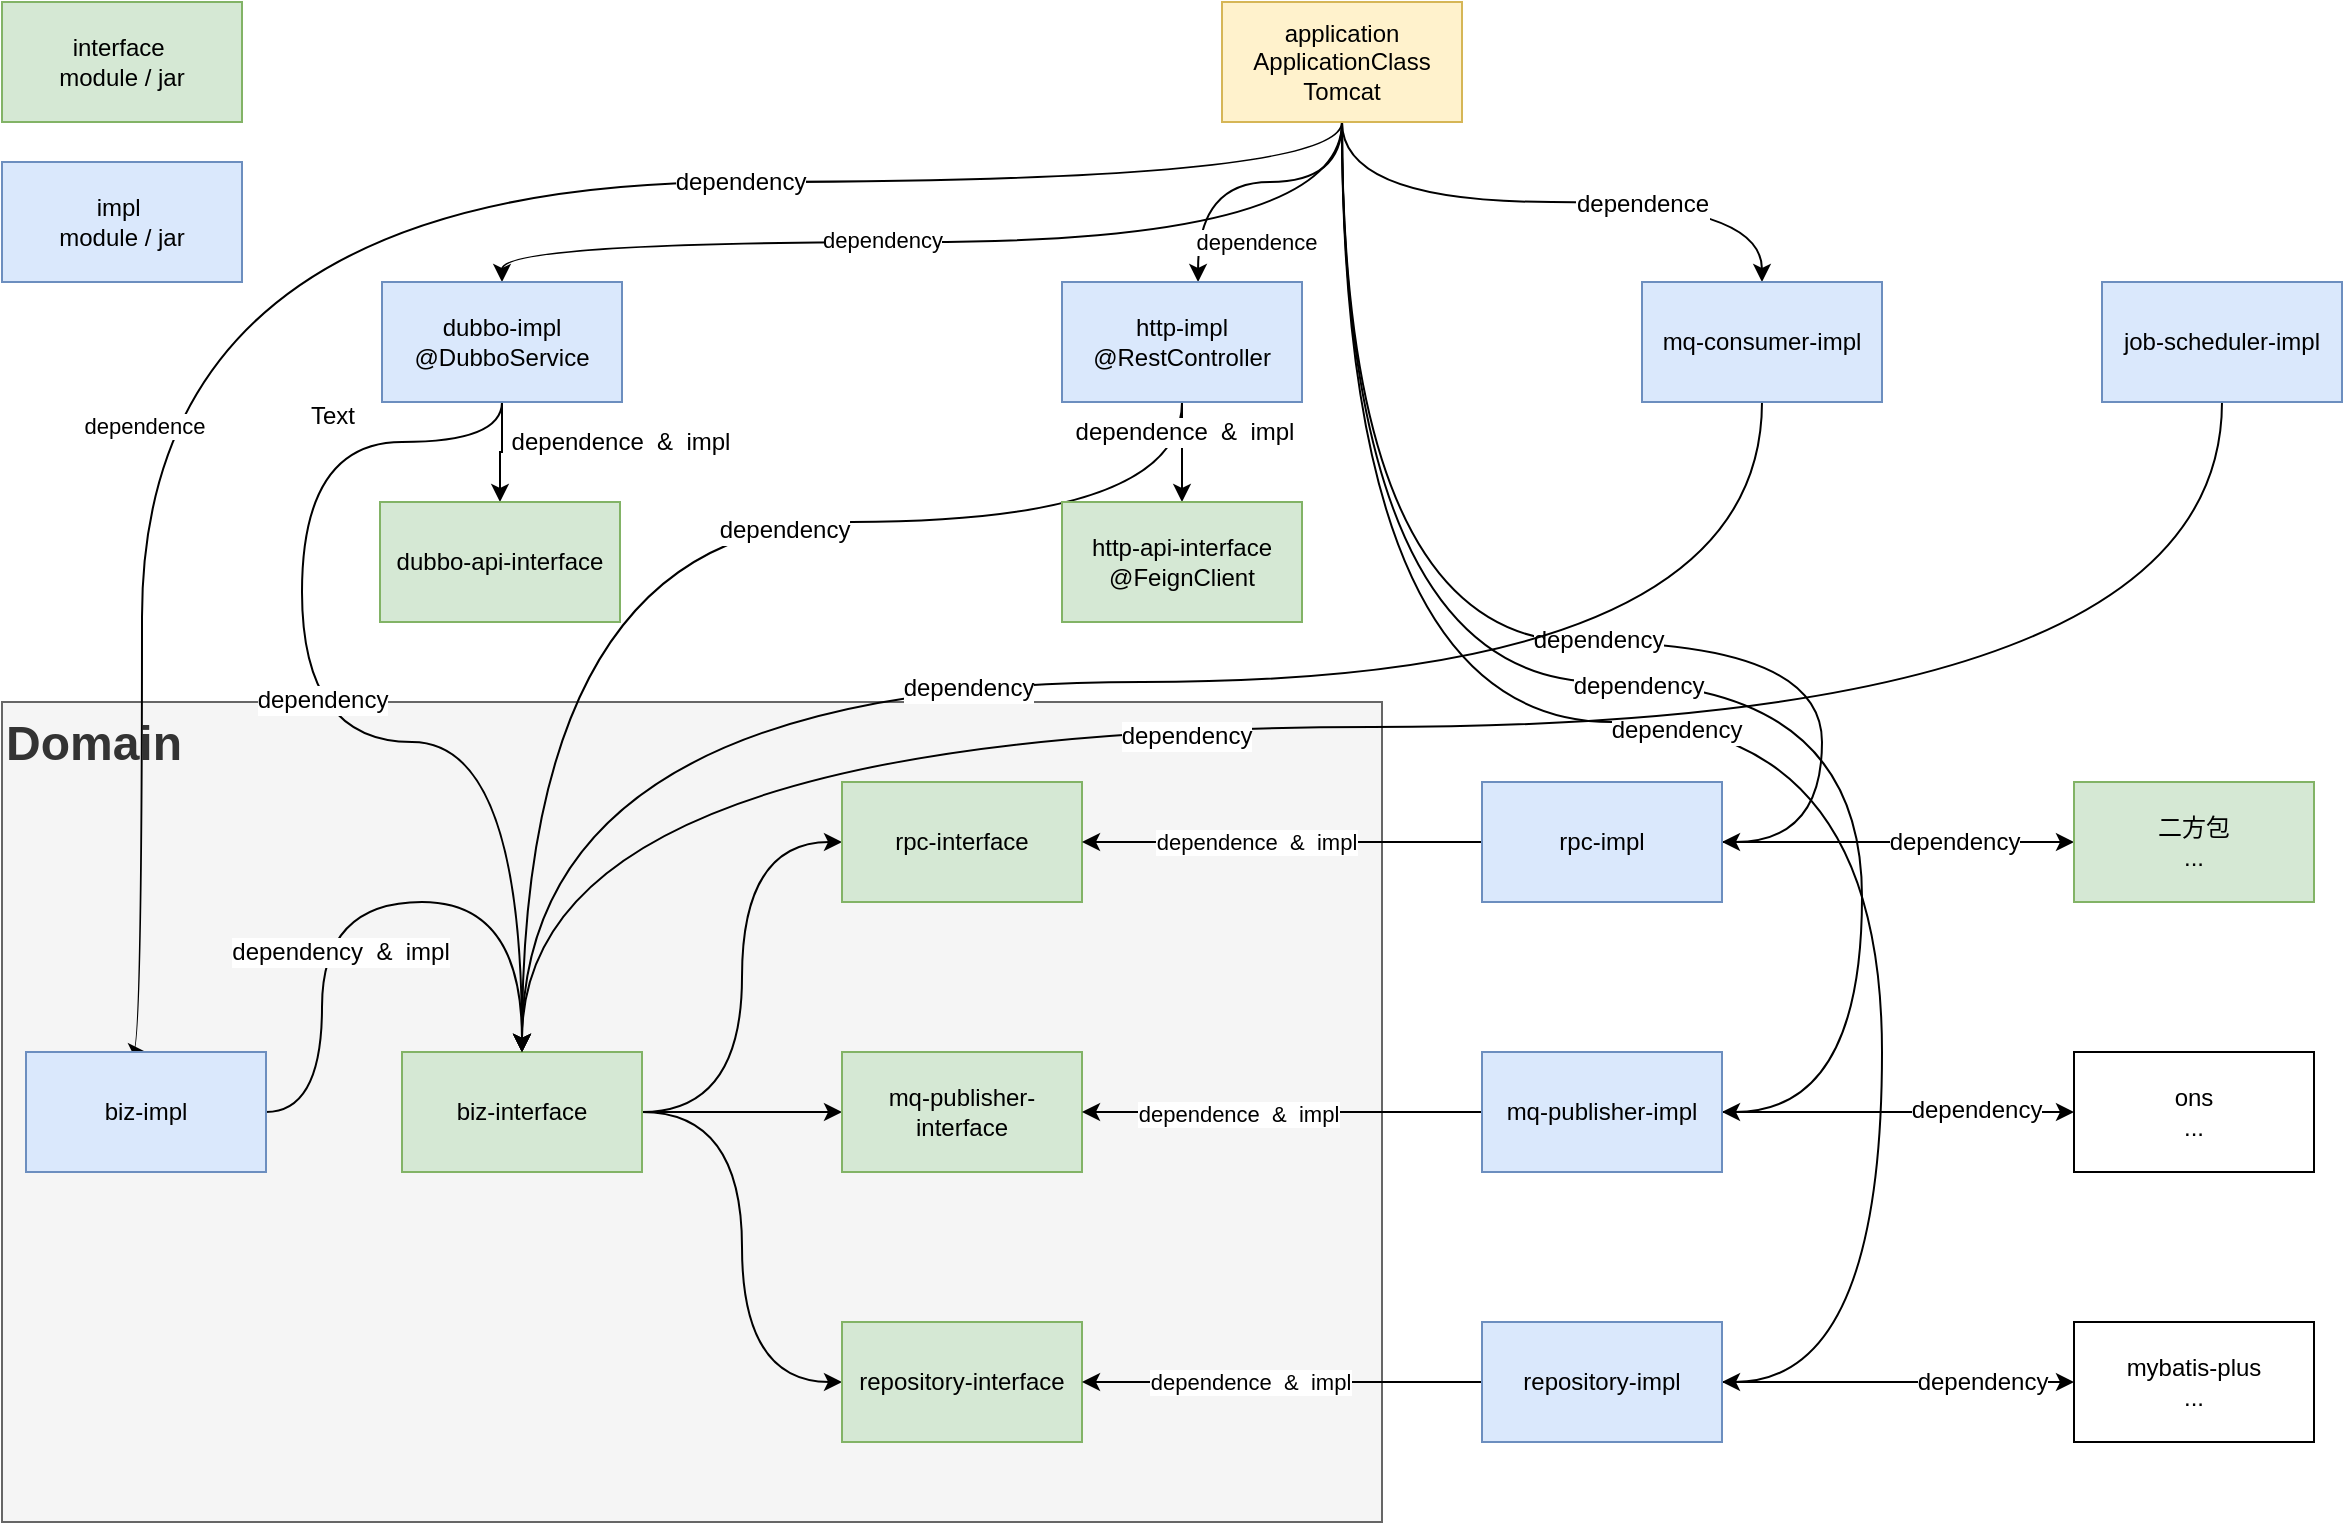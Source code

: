 <mxfile version="20.3.0" type="github">
  <diagram id="y8nd4SXiOJbdPAyT8sHm" name="第 1 页">
    <mxGraphModel dx="1180" dy="758" grid="1" gridSize="10" guides="1" tooltips="1" connect="1" arrows="1" fold="1" page="1" pageScale="1" pageWidth="827" pageHeight="1169" math="0" shadow="0">
      <root>
        <mxCell id="0" />
        <mxCell id="1" parent="0" />
        <mxCell id="68mi13O_anb0eEHPfkuq-36" value="Domain" style="rounded=0;whiteSpace=wrap;html=1;fillColor=#f5f5f5;fontColor=#333333;strokeColor=#666666;verticalAlign=top;align=left;fontStyle=1;fontSize=24;" vertex="1" parent="1">
          <mxGeometry x="200" y="490" width="690" height="410" as="geometry" />
        </mxCell>
        <mxCell id="68mi13O_anb0eEHPfkuq-4" style="edgeStyle=orthogonalEdgeStyle;rounded=0;orthogonalLoop=1;jettySize=auto;html=1;entryX=0.5;entryY=0;entryDx=0;entryDy=0;exitX=0.5;exitY=1;exitDx=0;exitDy=0;curved=1;" edge="1" parent="1" source="68mi13O_anb0eEHPfkuq-1" target="68mi13O_anb0eEHPfkuq-2">
          <mxGeometry relative="1" as="geometry">
            <Array as="points">
              <mxPoint x="870" y="260" />
              <mxPoint x="450" y="260" />
            </Array>
          </mxGeometry>
        </mxCell>
        <mxCell id="68mi13O_anb0eEHPfkuq-6" value="dependency" style="edgeLabel;html=1;align=center;verticalAlign=middle;resizable=0;points=[];" vertex="1" connectable="0" parent="68mi13O_anb0eEHPfkuq-4">
          <mxGeometry x="0.255" y="1" relative="1" as="geometry">
            <mxPoint x="24" y="-2" as="offset" />
          </mxGeometry>
        </mxCell>
        <mxCell id="68mi13O_anb0eEHPfkuq-5" style="rounded=0;orthogonalLoop=1;jettySize=auto;html=1;entryX=0.567;entryY=0;entryDx=0;entryDy=0;entryPerimeter=0;exitX=0.5;exitY=1;exitDx=0;exitDy=0;edgeStyle=orthogonalEdgeStyle;curved=1;" edge="1" parent="1" source="68mi13O_anb0eEHPfkuq-1" target="68mi13O_anb0eEHPfkuq-3">
          <mxGeometry relative="1" as="geometry">
            <Array as="points">
              <mxPoint x="870" y="230" />
              <mxPoint x="798" y="230" />
            </Array>
          </mxGeometry>
        </mxCell>
        <mxCell id="68mi13O_anb0eEHPfkuq-7" value="dependence" style="edgeLabel;html=1;align=center;verticalAlign=middle;resizable=0;points=[];" vertex="1" connectable="0" parent="68mi13O_anb0eEHPfkuq-5">
          <mxGeometry x="-0.157" y="-2" relative="1" as="geometry">
            <mxPoint x="-9" y="32" as="offset" />
          </mxGeometry>
        </mxCell>
        <mxCell id="68mi13O_anb0eEHPfkuq-10" style="rounded=0;orthogonalLoop=1;jettySize=auto;html=1;exitX=0.5;exitY=1;exitDx=0;exitDy=0;edgeStyle=orthogonalEdgeStyle;curved=1;entryX=0.5;entryY=0;entryDx=0;entryDy=0;" edge="1" parent="1" source="68mi13O_anb0eEHPfkuq-1" target="68mi13O_anb0eEHPfkuq-9">
          <mxGeometry relative="1" as="geometry">
            <Array as="points">
              <mxPoint x="870" y="230" />
              <mxPoint x="270" y="230" />
              <mxPoint x="270" y="665" />
            </Array>
          </mxGeometry>
        </mxCell>
        <mxCell id="68mi13O_anb0eEHPfkuq-11" value="dependence" style="edgeLabel;html=1;align=center;verticalAlign=middle;resizable=0;points=[];" vertex="1" connectable="0" parent="68mi13O_anb0eEHPfkuq-10">
          <mxGeometry x="0.41" y="1" relative="1" as="geometry">
            <mxPoint as="offset" />
          </mxGeometry>
        </mxCell>
        <mxCell id="68mi13O_anb0eEHPfkuq-66" value="dependency" style="edgeLabel;html=1;align=center;verticalAlign=middle;resizable=0;points=[];fontSize=12;" vertex="1" connectable="0" parent="68mi13O_anb0eEHPfkuq-10">
          <mxGeometry x="-0.379" relative="1" as="geometry">
            <mxPoint as="offset" />
          </mxGeometry>
        </mxCell>
        <mxCell id="68mi13O_anb0eEHPfkuq-42" style="rounded=0;orthogonalLoop=1;jettySize=auto;html=1;fontSize=12;exitX=0.5;exitY=1;exitDx=0;exitDy=0;entryX=0.5;entryY=0;entryDx=0;entryDy=0;edgeStyle=orthogonalEdgeStyle;curved=1;" edge="1" parent="1" source="68mi13O_anb0eEHPfkuq-1" target="68mi13O_anb0eEHPfkuq-41">
          <mxGeometry relative="1" as="geometry">
            <mxPoint x="1130" y="230" as="targetPoint" />
          </mxGeometry>
        </mxCell>
        <mxCell id="68mi13O_anb0eEHPfkuq-43" value="dependence" style="edgeLabel;html=1;align=center;verticalAlign=middle;resizable=0;points=[];fontSize=12;" vertex="1" connectable="0" parent="68mi13O_anb0eEHPfkuq-42">
          <mxGeometry x="0.311" y="-1" relative="1" as="geometry">
            <mxPoint as="offset" />
          </mxGeometry>
        </mxCell>
        <mxCell id="68mi13O_anb0eEHPfkuq-44" style="edgeStyle=orthogonalEdgeStyle;curved=1;rounded=0;orthogonalLoop=1;jettySize=auto;html=1;entryX=1;entryY=0.5;entryDx=0;entryDy=0;fontSize=12;exitX=0.5;exitY=1;exitDx=0;exitDy=0;" edge="1" parent="1" source="68mi13O_anb0eEHPfkuq-1" target="68mi13O_anb0eEHPfkuq-27">
          <mxGeometry relative="1" as="geometry">
            <Array as="points">
              <mxPoint x="870" y="460" />
              <mxPoint x="1110" y="460" />
              <mxPoint x="1110" y="560" />
            </Array>
          </mxGeometry>
        </mxCell>
        <mxCell id="68mi13O_anb0eEHPfkuq-47" value="dependency" style="edgeLabel;html=1;align=center;verticalAlign=middle;resizable=0;points=[];fontSize=12;" vertex="1" connectable="0" parent="68mi13O_anb0eEHPfkuq-44">
          <mxGeometry x="0.192" y="1" relative="1" as="geometry">
            <mxPoint as="offset" />
          </mxGeometry>
        </mxCell>
        <mxCell id="68mi13O_anb0eEHPfkuq-45" style="edgeStyle=orthogonalEdgeStyle;curved=1;rounded=0;orthogonalLoop=1;jettySize=auto;html=1;entryX=1;entryY=0.5;entryDx=0;entryDy=0;fontSize=12;exitX=0.5;exitY=1;exitDx=0;exitDy=0;" edge="1" parent="1" source="68mi13O_anb0eEHPfkuq-1" target="68mi13O_anb0eEHPfkuq-28">
          <mxGeometry relative="1" as="geometry">
            <Array as="points">
              <mxPoint x="870" y="480" />
              <mxPoint x="1130" y="480" />
              <mxPoint x="1130" y="695" />
            </Array>
          </mxGeometry>
        </mxCell>
        <mxCell id="68mi13O_anb0eEHPfkuq-48" value="dependency" style="edgeLabel;html=1;align=center;verticalAlign=middle;resizable=0;points=[];fontSize=12;" vertex="1" connectable="0" parent="68mi13O_anb0eEHPfkuq-45">
          <mxGeometry x="0.038" y="-2" relative="1" as="geometry">
            <mxPoint as="offset" />
          </mxGeometry>
        </mxCell>
        <mxCell id="68mi13O_anb0eEHPfkuq-46" style="edgeStyle=orthogonalEdgeStyle;curved=1;rounded=0;orthogonalLoop=1;jettySize=auto;html=1;entryX=1;entryY=0.5;entryDx=0;entryDy=0;fontSize=12;exitX=0.5;exitY=1;exitDx=0;exitDy=0;" edge="1" parent="1" source="68mi13O_anb0eEHPfkuq-1" target="68mi13O_anb0eEHPfkuq-29">
          <mxGeometry relative="1" as="geometry">
            <Array as="points">
              <mxPoint x="870" y="500" />
              <mxPoint x="1140" y="500" />
              <mxPoint x="1140" y="830" />
            </Array>
          </mxGeometry>
        </mxCell>
        <mxCell id="68mi13O_anb0eEHPfkuq-49" value="dependency" style="edgeLabel;html=1;align=center;verticalAlign=middle;resizable=0;points=[];fontSize=12;" vertex="1" connectable="0" parent="68mi13O_anb0eEHPfkuq-46">
          <mxGeometry x="-0.048" y="-4" relative="1" as="geometry">
            <mxPoint as="offset" />
          </mxGeometry>
        </mxCell>
        <mxCell id="68mi13O_anb0eEHPfkuq-1" value="application&lt;br&gt;ApplicationClass&lt;br&gt;Tomcat" style="rounded=0;whiteSpace=wrap;html=1;fillColor=#fff2cc;strokeColor=#d6b656;" vertex="1" parent="1">
          <mxGeometry x="810" y="140" width="120" height="60" as="geometry" />
        </mxCell>
        <mxCell id="68mi13O_anb0eEHPfkuq-12" style="edgeStyle=orthogonalEdgeStyle;rounded=0;orthogonalLoop=1;jettySize=auto;html=1;entryX=0.5;entryY=0;entryDx=0;entryDy=0;curved=1;exitX=0.5;exitY=1;exitDx=0;exitDy=0;" edge="1" parent="1" source="68mi13O_anb0eEHPfkuq-2" target="68mi13O_anb0eEHPfkuq-8">
          <mxGeometry relative="1" as="geometry">
            <Array as="points">
              <mxPoint x="450" y="360" />
              <mxPoint x="350" y="360" />
              <mxPoint x="350" y="510" />
              <mxPoint x="460" y="510" />
            </Array>
          </mxGeometry>
        </mxCell>
        <mxCell id="68mi13O_anb0eEHPfkuq-14" value="dependence" style="edgeLabel;html=1;align=center;verticalAlign=middle;resizable=0;points=[];" vertex="1" connectable="0" parent="68mi13O_anb0eEHPfkuq-12">
          <mxGeometry x="-0.331" y="1" relative="1" as="geometry">
            <mxPoint x="119" y="-12" as="offset" />
          </mxGeometry>
        </mxCell>
        <mxCell id="68mi13O_anb0eEHPfkuq-68" value="Text" style="edgeLabel;html=1;align=center;verticalAlign=middle;resizable=0;points=[];fontSize=12;" vertex="1" connectable="0" parent="68mi13O_anb0eEHPfkuq-12">
          <mxGeometry x="-0.606" y="-13" relative="1" as="geometry">
            <mxPoint as="offset" />
          </mxGeometry>
        </mxCell>
        <mxCell id="68mi13O_anb0eEHPfkuq-69" value="dependency" style="edgeLabel;html=1;align=center;verticalAlign=middle;resizable=0;points=[];fontSize=12;" vertex="1" connectable="0" parent="68mi13O_anb0eEHPfkuq-12">
          <mxGeometry x="-0.07" y="10" relative="1" as="geometry">
            <mxPoint as="offset" />
          </mxGeometry>
        </mxCell>
        <mxCell id="68mi13O_anb0eEHPfkuq-37" style="edgeStyle=orthogonalEdgeStyle;rounded=0;orthogonalLoop=1;jettySize=auto;html=1;entryX=0.5;entryY=0;entryDx=0;entryDy=0;fontSize=24;" edge="1" parent="1" source="68mi13O_anb0eEHPfkuq-2" target="68mi13O_anb0eEHPfkuq-16">
          <mxGeometry relative="1" as="geometry" />
        </mxCell>
        <mxCell id="68mi13O_anb0eEHPfkuq-38" value="dependence&amp;nbsp; &amp;amp;&amp;nbsp; impl" style="edgeLabel;html=1;align=center;verticalAlign=middle;resizable=0;points=[];fontSize=12;" vertex="1" connectable="0" parent="68mi13O_anb0eEHPfkuq-37">
          <mxGeometry x="-0.501" y="-1" relative="1" as="geometry">
            <mxPoint x="60" y="7" as="offset" />
          </mxGeometry>
        </mxCell>
        <mxCell id="68mi13O_anb0eEHPfkuq-2" value="dubbo-impl&lt;br&gt;@DubboService" style="rounded=0;whiteSpace=wrap;html=1;fillColor=#dae8fc;strokeColor=#6c8ebf;" vertex="1" parent="1">
          <mxGeometry x="390" y="280" width="120" height="60" as="geometry" />
        </mxCell>
        <mxCell id="68mi13O_anb0eEHPfkuq-13" style="rounded=0;orthogonalLoop=1;jettySize=auto;html=1;entryX=0.5;entryY=0;entryDx=0;entryDy=0;exitX=0.5;exitY=1;exitDx=0;exitDy=0;edgeStyle=orthogonalEdgeStyle;curved=1;" edge="1" parent="1" source="68mi13O_anb0eEHPfkuq-3" target="68mi13O_anb0eEHPfkuq-8">
          <mxGeometry relative="1" as="geometry">
            <Array as="points">
              <mxPoint x="790" y="400" />
              <mxPoint x="460" y="400" />
            </Array>
          </mxGeometry>
        </mxCell>
        <mxCell id="68mi13O_anb0eEHPfkuq-70" value="dependency" style="edgeLabel;html=1;align=center;verticalAlign=middle;resizable=0;points=[];fontSize=12;" vertex="1" connectable="0" parent="68mi13O_anb0eEHPfkuq-13">
          <mxGeometry x="-0.207" y="4" relative="1" as="geometry">
            <mxPoint as="offset" />
          </mxGeometry>
        </mxCell>
        <mxCell id="68mi13O_anb0eEHPfkuq-39" style="edgeStyle=orthogonalEdgeStyle;rounded=0;orthogonalLoop=1;jettySize=auto;html=1;entryX=0.5;entryY=0;entryDx=0;entryDy=0;fontSize=12;" edge="1" parent="1" source="68mi13O_anb0eEHPfkuq-3" target="68mi13O_anb0eEHPfkuq-17">
          <mxGeometry relative="1" as="geometry" />
        </mxCell>
        <mxCell id="68mi13O_anb0eEHPfkuq-40" value="dependence&amp;nbsp; &amp;amp;&amp;nbsp; impl" style="edgeLabel;html=1;align=center;verticalAlign=middle;resizable=0;points=[];fontSize=12;" vertex="1" connectable="0" parent="68mi13O_anb0eEHPfkuq-39">
          <mxGeometry x="-0.4" y="1" relative="1" as="geometry">
            <mxPoint as="offset" />
          </mxGeometry>
        </mxCell>
        <mxCell id="68mi13O_anb0eEHPfkuq-3" value="http-impl&lt;br&gt;@RestController" style="rounded=0;whiteSpace=wrap;html=1;fillColor=#dae8fc;strokeColor=#6c8ebf;" vertex="1" parent="1">
          <mxGeometry x="730" y="280" width="120" height="60" as="geometry" />
        </mxCell>
        <mxCell id="68mi13O_anb0eEHPfkuq-24" style="edgeStyle=orthogonalEdgeStyle;rounded=0;orthogonalLoop=1;jettySize=auto;html=1;entryX=0;entryY=0.5;entryDx=0;entryDy=0;curved=1;" edge="1" parent="1" source="68mi13O_anb0eEHPfkuq-8" target="68mi13O_anb0eEHPfkuq-21">
          <mxGeometry relative="1" as="geometry" />
        </mxCell>
        <mxCell id="68mi13O_anb0eEHPfkuq-25" style="edgeStyle=orthogonalEdgeStyle;rounded=0;orthogonalLoop=1;jettySize=auto;html=1;entryX=0;entryY=0.5;entryDx=0;entryDy=0;" edge="1" parent="1" source="68mi13O_anb0eEHPfkuq-8" target="68mi13O_anb0eEHPfkuq-22">
          <mxGeometry relative="1" as="geometry" />
        </mxCell>
        <mxCell id="68mi13O_anb0eEHPfkuq-26" style="edgeStyle=orthogonalEdgeStyle;rounded=0;orthogonalLoop=1;jettySize=auto;html=1;entryX=0;entryY=0.5;entryDx=0;entryDy=0;curved=1;exitX=1;exitY=0.5;exitDx=0;exitDy=0;" edge="1" parent="1" source="68mi13O_anb0eEHPfkuq-8" target="68mi13O_anb0eEHPfkuq-23">
          <mxGeometry relative="1" as="geometry" />
        </mxCell>
        <mxCell id="68mi13O_anb0eEHPfkuq-8" value="biz-interface&lt;br&gt;" style="rounded=0;whiteSpace=wrap;html=1;fillColor=#d5e8d4;strokeColor=#82b366;" vertex="1" parent="1">
          <mxGeometry x="400" y="665" width="120" height="60" as="geometry" />
        </mxCell>
        <mxCell id="68mi13O_anb0eEHPfkuq-19" style="edgeStyle=orthogonalEdgeStyle;rounded=0;orthogonalLoop=1;jettySize=auto;html=1;entryX=0.5;entryY=0;entryDx=0;entryDy=0;curved=1;exitX=1;exitY=0.5;exitDx=0;exitDy=0;" edge="1" parent="1" source="68mi13O_anb0eEHPfkuq-9" target="68mi13O_anb0eEHPfkuq-8">
          <mxGeometry relative="1" as="geometry">
            <Array as="points">
              <mxPoint x="360" y="695" />
              <mxPoint x="360" y="590" />
              <mxPoint x="460" y="590" />
            </Array>
          </mxGeometry>
        </mxCell>
        <mxCell id="68mi13O_anb0eEHPfkuq-67" value="dependency&amp;nbsp; &amp;amp;&amp;nbsp; impl" style="edgeLabel;html=1;align=center;verticalAlign=middle;resizable=0;points=[];fontSize=12;" vertex="1" connectable="0" parent="68mi13O_anb0eEHPfkuq-19">
          <mxGeometry x="-0.299" y="-9" relative="1" as="geometry">
            <mxPoint as="offset" />
          </mxGeometry>
        </mxCell>
        <mxCell id="68mi13O_anb0eEHPfkuq-9" value="biz-impl" style="rounded=0;whiteSpace=wrap;html=1;fillColor=#dae8fc;strokeColor=#6c8ebf;" vertex="1" parent="1">
          <mxGeometry x="212" y="665" width="120" height="60" as="geometry" />
        </mxCell>
        <mxCell id="68mi13O_anb0eEHPfkuq-16" value="dubbo-api-interface" style="rounded=0;whiteSpace=wrap;html=1;fillColor=#d5e8d4;strokeColor=#82b366;" vertex="1" parent="1">
          <mxGeometry x="389" y="390" width="120" height="60" as="geometry" />
        </mxCell>
        <mxCell id="68mi13O_anb0eEHPfkuq-17" value="http-api-interface&lt;br&gt;@FeignClient" style="rounded=0;whiteSpace=wrap;html=1;fillColor=#d5e8d4;strokeColor=#82b366;" vertex="1" parent="1">
          <mxGeometry x="730" y="390" width="120" height="60" as="geometry" />
        </mxCell>
        <mxCell id="68mi13O_anb0eEHPfkuq-21" value="rpc-interface" style="rounded=0;whiteSpace=wrap;html=1;fillColor=#d5e8d4;strokeColor=#82b366;" vertex="1" parent="1">
          <mxGeometry x="620" y="530" width="120" height="60" as="geometry" />
        </mxCell>
        <mxCell id="68mi13O_anb0eEHPfkuq-22" value="mq-publisher-interface" style="rounded=0;whiteSpace=wrap;html=1;fillColor=#d5e8d4;strokeColor=#82b366;" vertex="1" parent="1">
          <mxGeometry x="620" y="665" width="120" height="60" as="geometry" />
        </mxCell>
        <mxCell id="68mi13O_anb0eEHPfkuq-23" value="repository-interface" style="rounded=0;whiteSpace=wrap;html=1;fillColor=#d5e8d4;strokeColor=#82b366;" vertex="1" parent="1">
          <mxGeometry x="620" y="800" width="120" height="60" as="geometry" />
        </mxCell>
        <mxCell id="68mi13O_anb0eEHPfkuq-30" style="edgeStyle=orthogonalEdgeStyle;rounded=0;orthogonalLoop=1;jettySize=auto;html=1;entryX=1;entryY=0.5;entryDx=0;entryDy=0;" edge="1" parent="1" source="68mi13O_anb0eEHPfkuq-27" target="68mi13O_anb0eEHPfkuq-21">
          <mxGeometry relative="1" as="geometry" />
        </mxCell>
        <mxCell id="68mi13O_anb0eEHPfkuq-31" value="dependence&amp;nbsp; &amp;amp;&amp;nbsp; impl" style="edgeLabel;html=1;align=center;verticalAlign=middle;resizable=0;points=[];" vertex="1" connectable="0" parent="68mi13O_anb0eEHPfkuq-30">
          <mxGeometry x="0.332" relative="1" as="geometry">
            <mxPoint x="20" as="offset" />
          </mxGeometry>
        </mxCell>
        <mxCell id="68mi13O_anb0eEHPfkuq-53" style="edgeStyle=orthogonalEdgeStyle;curved=1;rounded=0;orthogonalLoop=1;jettySize=auto;html=1;entryX=0;entryY=0.5;entryDx=0;entryDy=0;fontSize=12;" edge="1" parent="1" source="68mi13O_anb0eEHPfkuq-27" target="68mi13O_anb0eEHPfkuq-50">
          <mxGeometry relative="1" as="geometry" />
        </mxCell>
        <mxCell id="68mi13O_anb0eEHPfkuq-54" value="dependency" style="edgeLabel;html=1;align=center;verticalAlign=middle;resizable=0;points=[];fontSize=12;" vertex="1" connectable="0" parent="68mi13O_anb0eEHPfkuq-53">
          <mxGeometry x="0.318" relative="1" as="geometry">
            <mxPoint as="offset" />
          </mxGeometry>
        </mxCell>
        <mxCell id="68mi13O_anb0eEHPfkuq-27" value="rpc-impl" style="rounded=0;whiteSpace=wrap;html=1;fillColor=#dae8fc;strokeColor=#6c8ebf;" vertex="1" parent="1">
          <mxGeometry x="940" y="530" width="120" height="60" as="geometry" />
        </mxCell>
        <mxCell id="68mi13O_anb0eEHPfkuq-32" style="edgeStyle=orthogonalEdgeStyle;rounded=0;orthogonalLoop=1;jettySize=auto;html=1;entryX=1;entryY=0.5;entryDx=0;entryDy=0;" edge="1" parent="1" source="68mi13O_anb0eEHPfkuq-28" target="68mi13O_anb0eEHPfkuq-22">
          <mxGeometry relative="1" as="geometry" />
        </mxCell>
        <mxCell id="68mi13O_anb0eEHPfkuq-33" value="dependence&amp;nbsp; &amp;amp;&amp;nbsp; impl" style="edgeLabel;html=1;align=center;verticalAlign=middle;resizable=0;points=[];" vertex="1" connectable="0" parent="68mi13O_anb0eEHPfkuq-32">
          <mxGeometry x="0.218" y="1" relative="1" as="geometry">
            <mxPoint as="offset" />
          </mxGeometry>
        </mxCell>
        <mxCell id="68mi13O_anb0eEHPfkuq-55" style="edgeStyle=orthogonalEdgeStyle;curved=1;rounded=0;orthogonalLoop=1;jettySize=auto;html=1;entryX=0;entryY=0.5;entryDx=0;entryDy=0;fontSize=12;" edge="1" parent="1" source="68mi13O_anb0eEHPfkuq-28" target="68mi13O_anb0eEHPfkuq-51">
          <mxGeometry relative="1" as="geometry" />
        </mxCell>
        <mxCell id="68mi13O_anb0eEHPfkuq-56" value="dependency" style="edgeLabel;html=1;align=center;verticalAlign=middle;resizable=0;points=[];fontSize=12;" vertex="1" connectable="0" parent="68mi13O_anb0eEHPfkuq-55">
          <mxGeometry x="0.438" y="1" relative="1" as="geometry">
            <mxPoint as="offset" />
          </mxGeometry>
        </mxCell>
        <mxCell id="68mi13O_anb0eEHPfkuq-28" value="mq-publisher-impl" style="rounded=0;whiteSpace=wrap;html=1;fillColor=#dae8fc;strokeColor=#6c8ebf;" vertex="1" parent="1">
          <mxGeometry x="940" y="665" width="120" height="60" as="geometry" />
        </mxCell>
        <mxCell id="68mi13O_anb0eEHPfkuq-34" style="edgeStyle=orthogonalEdgeStyle;rounded=0;orthogonalLoop=1;jettySize=auto;html=1;entryX=1;entryY=0.5;entryDx=0;entryDy=0;" edge="1" parent="1" source="68mi13O_anb0eEHPfkuq-29" target="68mi13O_anb0eEHPfkuq-23">
          <mxGeometry relative="1" as="geometry" />
        </mxCell>
        <mxCell id="68mi13O_anb0eEHPfkuq-35" value="dependence&amp;nbsp; &amp;amp;&amp;nbsp; impl" style="edgeLabel;html=1;align=center;verticalAlign=middle;resizable=0;points=[];" vertex="1" connectable="0" parent="68mi13O_anb0eEHPfkuq-34">
          <mxGeometry x="0.161" relative="1" as="geometry">
            <mxPoint as="offset" />
          </mxGeometry>
        </mxCell>
        <mxCell id="68mi13O_anb0eEHPfkuq-57" value="dependency" style="edgeStyle=orthogonalEdgeStyle;curved=1;rounded=0;orthogonalLoop=1;jettySize=auto;html=1;entryX=0;entryY=0.5;entryDx=0;entryDy=0;fontSize=12;" edge="1" parent="1" source="68mi13O_anb0eEHPfkuq-29" target="68mi13O_anb0eEHPfkuq-52">
          <mxGeometry x="0.477" relative="1" as="geometry">
            <mxPoint as="offset" />
          </mxGeometry>
        </mxCell>
        <mxCell id="68mi13O_anb0eEHPfkuq-29" value="repository-impl" style="rounded=0;whiteSpace=wrap;html=1;fillColor=#dae8fc;strokeColor=#6c8ebf;" vertex="1" parent="1">
          <mxGeometry x="940" y="800" width="120" height="60" as="geometry" />
        </mxCell>
        <mxCell id="68mi13O_anb0eEHPfkuq-63" style="rounded=0;orthogonalLoop=1;jettySize=auto;html=1;entryX=0.5;entryY=0;entryDx=0;entryDy=0;fontSize=12;exitX=0.5;exitY=1;exitDx=0;exitDy=0;edgeStyle=orthogonalEdgeStyle;curved=1;" edge="1" parent="1" source="68mi13O_anb0eEHPfkuq-41" target="68mi13O_anb0eEHPfkuq-8">
          <mxGeometry relative="1" as="geometry">
            <mxPoint x="1080" y="360" as="sourcePoint" />
            <Array as="points">
              <mxPoint x="1080" y="480" />
              <mxPoint x="460" y="480" />
            </Array>
          </mxGeometry>
        </mxCell>
        <mxCell id="68mi13O_anb0eEHPfkuq-65" value="dependency" style="edgeLabel;html=1;align=center;verticalAlign=middle;resizable=0;points=[];fontSize=12;" vertex="1" connectable="0" parent="68mi13O_anb0eEHPfkuq-63">
          <mxGeometry x="0.138" y="3" relative="1" as="geometry">
            <mxPoint as="offset" />
          </mxGeometry>
        </mxCell>
        <mxCell id="68mi13O_anb0eEHPfkuq-41" value="mq-consumer-impl" style="rounded=0;whiteSpace=wrap;html=1;fontSize=12;fillColor=#dae8fc;strokeColor=#6c8ebf;" vertex="1" parent="1">
          <mxGeometry x="1020" y="280" width="120" height="60" as="geometry" />
        </mxCell>
        <mxCell id="68mi13O_anb0eEHPfkuq-50" value="二方包&lt;br&gt;..." style="rounded=0;whiteSpace=wrap;html=1;fontSize=12;fillColor=#d5e8d4;strokeColor=#82b366;" vertex="1" parent="1">
          <mxGeometry x="1236" y="530" width="120" height="60" as="geometry" />
        </mxCell>
        <mxCell id="68mi13O_anb0eEHPfkuq-51" value="ons&lt;br&gt;..." style="rounded=0;whiteSpace=wrap;html=1;fontSize=12;" vertex="1" parent="1">
          <mxGeometry x="1236" y="665" width="120" height="60" as="geometry" />
        </mxCell>
        <mxCell id="68mi13O_anb0eEHPfkuq-52" value="mybatis-plus&lt;br&gt;..." style="rounded=0;whiteSpace=wrap;html=1;fontSize=12;" vertex="1" parent="1">
          <mxGeometry x="1236" y="800" width="120" height="60" as="geometry" />
        </mxCell>
        <mxCell id="68mi13O_anb0eEHPfkuq-58" value="interface&amp;nbsp;&lt;br&gt;module / jar" style="rounded=0;whiteSpace=wrap;html=1;fontSize=12;fillColor=#d5e8d4;strokeColor=#82b366;" vertex="1" parent="1">
          <mxGeometry x="200" y="140" width="120" height="60" as="geometry" />
        </mxCell>
        <mxCell id="68mi13O_anb0eEHPfkuq-59" value="impl&amp;nbsp;&lt;br&gt;module / jar" style="rounded=0;whiteSpace=wrap;html=1;fontSize=12;fillColor=#dae8fc;strokeColor=#6c8ebf;" vertex="1" parent="1">
          <mxGeometry x="200" y="220" width="120" height="60" as="geometry" />
        </mxCell>
        <mxCell id="68mi13O_anb0eEHPfkuq-62" style="rounded=0;orthogonalLoop=1;jettySize=auto;html=1;fontSize=12;exitX=0.5;exitY=1;exitDx=0;exitDy=0;entryX=0.5;entryY=0;entryDx=0;entryDy=0;edgeStyle=orthogonalEdgeStyle;curved=1;" edge="1" parent="1" source="68mi13O_anb0eEHPfkuq-61" target="68mi13O_anb0eEHPfkuq-8">
          <mxGeometry relative="1" as="geometry">
            <mxPoint x="460" y="660" as="targetPoint" />
          </mxGeometry>
        </mxCell>
        <mxCell id="68mi13O_anb0eEHPfkuq-64" value="dependency" style="edgeLabel;html=1;align=center;verticalAlign=middle;resizable=0;points=[];fontSize=12;" vertex="1" connectable="0" parent="68mi13O_anb0eEHPfkuq-62">
          <mxGeometry x="0.159" y="4" relative="1" as="geometry">
            <mxPoint as="offset" />
          </mxGeometry>
        </mxCell>
        <mxCell id="68mi13O_anb0eEHPfkuq-61" value="job-scheduler-impl" style="rounded=0;whiteSpace=wrap;html=1;fontSize=12;fillColor=#dae8fc;strokeColor=#6c8ebf;" vertex="1" parent="1">
          <mxGeometry x="1250" y="280" width="120" height="60" as="geometry" />
        </mxCell>
      </root>
    </mxGraphModel>
  </diagram>
</mxfile>
